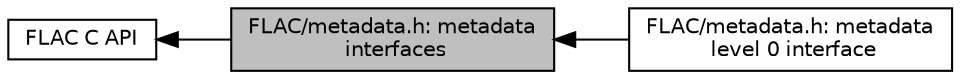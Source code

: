 digraph "FLAC/metadata.h: metadata interfaces"
{
  edge [fontname="Helvetica",fontsize="10",labelfontname="Helvetica",labelfontsize="10"];
  node [fontname="Helvetica",fontsize="10",shape=box];
  rankdir=LR;
  Node2 [label="FLAC C API",height=0.2,width=0.4,color="black", fillcolor="white", style="filled",URL="$d3/d45/group__flac.html",tooltip=" "];
  Node1 [label="FLAC/metadata.h: metadata\l interfaces",height=0.2,width=0.4,color="black", fillcolor="grey75", style="filled", fontcolor="black",tooltip="This module provides functions for creating and manipulating FLAC metadata blocks in memory,..."];
  Node3 [label="FLAC/metadata.h: metadata\l level 0 interface",height=0.2,width=0.4,color="black", fillcolor="white", style="filled",URL="$dc/d8e/group__flac__metadata__level0.html",tooltip="The level 0 interface consists of individual routines to read the STREAMINFO, VORBIS_COMMENT,..."];
  Node2->Node1 [shape=plaintext, dir="back", style="solid"];
  Node1->Node3 [shape=plaintext, dir="back", style="solid"];
}

